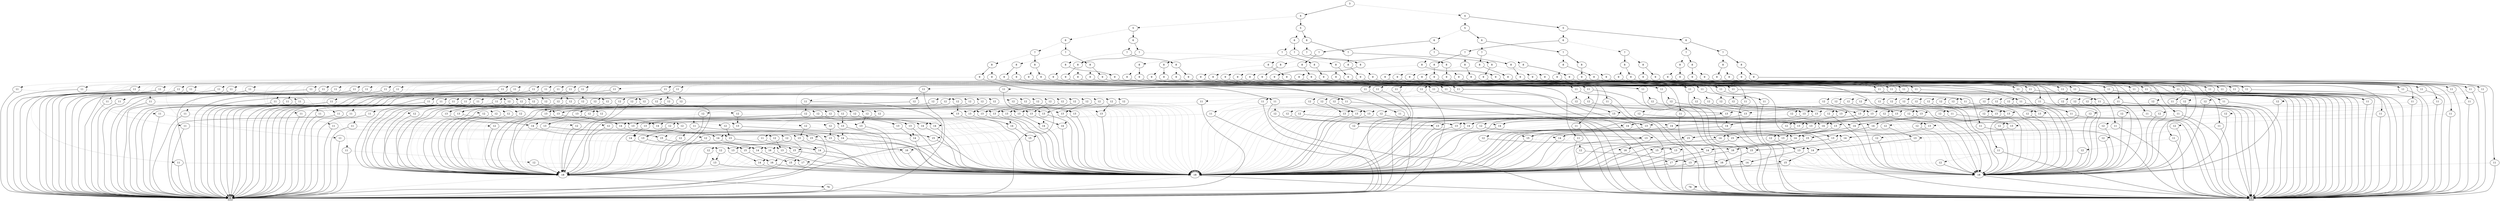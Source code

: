 digraph G {
0 [shape=box, label="0", style=filled, shape=box, height=0.3, width=0.3];
1 [shape=box, label="1", style=filled, shape=box, height=0.3, width=0.3];
179906 [label="3"];
179906 -> 179778 [style=dotted];
179906 -> 179905 [style=filled];
179778 [label="4"];
179778 -> 179700 [style=dotted];
179778 -> 179777 [style=filled];
179700 [label="5"];
179700 -> 179653 [style=dotted];
179700 -> 179699 [style=filled];
179653 [label="6"];
179653 -> 179626 [style=dotted];
179653 -> 179652 [style=filled];
179626 [label="7"];
179626 -> 179611 [style=dotted];
179626 -> 179625 [style=filled];
179611 [label="8"];
179611 -> 179603 [style=dotted];
179611 -> 179610 [style=filled];
179603 [label="9"];
179603 -> 177897 [style=dotted];
179603 -> 179602 [style=filled];
177897 [label="11"];
177897 -> 177896 [style=dotted];
177897 -> 0 [style=filled];
177896 [label="12"];
177896 -> 38 [style=dotted];
177896 -> 177895 [style=filled];
38 [label="18"];
38 -> 0 [style=dotted];
38 -> 1 [style=filled];
177895 [label="18"];
177895 -> 0 [style=dotted];
177895 -> 155 [style=filled];
155 [label="76"];
155 -> 1 [style=dotted];
155 -> 0 [style=filled];
179602 [label="11"];
179602 -> 179601 [style=dotted];
179602 -> 1 [style=filled];
179601 [label="12"];
179601 -> 179600 [style=dotted];
179601 -> 179595 [style=filled];
179600 [label="13"];
179600 -> 179599 [style=dotted];
179600 -> 38 [style=filled];
179599 [label="14"];
179599 -> 179598 [style=dotted];
179599 -> 38 [style=filled];
179598 [label="15"];
179598 -> 179597 [style=dotted];
179598 -> 38 [style=filled];
179597 [label="16"];
179597 -> 179596 [style=dotted];
179597 -> 38 [style=filled];
179596 [label="17"];
179596 -> 179595 [style=dotted];
179596 -> 38 [style=filled];
179595 [label="18"];
179595 -> 154 [style=dotted];
179595 -> 1 [style=filled];
154 [label="76"];
154 -> 0 [style=dotted];
154 -> 1 [style=filled];
179610 [label="9"];
179610 -> 177914 [style=dotted];
179610 -> 179609 [style=filled];
177914 [label="11"];
177914 -> 177913 [style=dotted];
177914 -> 0 [style=filled];
177913 [label="12"];
177913 -> 177912 [style=dotted];
177913 -> 177895 [style=filled];
177912 [label="13"];
177912 -> 177911 [style=dotted];
177912 -> 38 [style=filled];
177911 [label="14"];
177911 -> 177910 [style=dotted];
177911 -> 38 [style=filled];
177910 [label="15"];
177910 -> 177909 [style=dotted];
177910 -> 38 [style=filled];
177909 [label="16"];
177909 -> 177908 [style=dotted];
177909 -> 38 [style=filled];
177908 [label="17"];
177908 -> 177895 [style=dotted];
177908 -> 38 [style=filled];
179609 [label="11"];
179609 -> 179608 [style=dotted];
179609 -> 1 [style=filled];
179608 [label="12"];
179608 -> 179607 [style=dotted];
179608 -> 179595 [style=filled];
179607 [label="13"];
179607 -> 179606 [style=dotted];
179607 -> 38 [style=filled];
179606 [label="14"];
179606 -> 179605 [style=dotted];
179606 -> 38 [style=filled];
179605 [label="15"];
179605 -> 179604 [style=dotted];
179605 -> 38 [style=filled];
179604 [label="16"];
179604 -> 179595 [style=dotted];
179604 -> 38 [style=filled];
179625 [label="8"];
179625 -> 179618 [style=dotted];
179625 -> 179624 [style=filled];
179618 [label="9"];
179618 -> 177930 [style=dotted];
179618 -> 179617 [style=filled];
177930 [label="11"];
177930 -> 177929 [style=dotted];
177930 -> 0 [style=filled];
177929 [label="12"];
177929 -> 177928 [style=dotted];
177929 -> 177895 [style=filled];
177928 [label="13"];
177928 -> 177927 [style=dotted];
177928 -> 38 [style=filled];
177927 [label="14"];
177927 -> 177926 [style=dotted];
177927 -> 38 [style=filled];
177926 [label="15"];
177926 -> 177925 [style=dotted];
177926 -> 38 [style=filled];
177925 [label="16"];
177925 -> 177895 [style=dotted];
177925 -> 38 [style=filled];
179617 [label="11"];
179617 -> 179616 [style=dotted];
179617 -> 1 [style=filled];
179616 [label="12"];
179616 -> 179615 [style=dotted];
179616 -> 179595 [style=filled];
179615 [label="13"];
179615 -> 179614 [style=dotted];
179615 -> 38 [style=filled];
179614 [label="14"];
179614 -> 179613 [style=dotted];
179614 -> 38 [style=filled];
179613 [label="15"];
179613 -> 179612 [style=dotted];
179613 -> 38 [style=filled];
179612 [label="16"];
179612 -> 179595 [style=dotted];
179612 -> 179596 [style=filled];
179624 [label="9"];
179624 -> 177944 [style=dotted];
179624 -> 179623 [style=filled];
177944 [label="11"];
177944 -> 177943 [style=dotted];
177944 -> 0 [style=filled];
177943 [label="12"];
177943 -> 177942 [style=dotted];
177943 -> 177895 [style=filled];
177942 [label="13"];
177942 -> 177941 [style=dotted];
177942 -> 38 [style=filled];
177941 [label="14"];
177941 -> 177940 [style=dotted];
177941 -> 38 [style=filled];
177940 [label="15"];
177940 -> 177939 [style=dotted];
177940 -> 38 [style=filled];
177939 [label="16"];
177939 -> 177895 [style=dotted];
177939 -> 177908 [style=filled];
179623 [label="11"];
179623 -> 179622 [style=dotted];
179623 -> 1 [style=filled];
179622 [label="12"];
179622 -> 179621 [style=dotted];
179622 -> 179595 [style=filled];
179621 [label="13"];
179621 -> 179620 [style=dotted];
179621 -> 38 [style=filled];
179620 [label="14"];
179620 -> 179619 [style=dotted];
179620 -> 38 [style=filled];
179619 [label="15"];
179619 -> 179595 [style=dotted];
179619 -> 38 [style=filled];
179652 [label="7"];
179652 -> 179639 [style=dotted];
179652 -> 179651 [style=filled];
179639 [label="8"];
179639 -> 179632 [style=dotted];
179639 -> 179638 [style=filled];
179632 [label="9"];
179632 -> 177959 [style=dotted];
179632 -> 179631 [style=filled];
177959 [label="11"];
177959 -> 177958 [style=dotted];
177959 -> 0 [style=filled];
177958 [label="12"];
177958 -> 177957 [style=dotted];
177958 -> 177895 [style=filled];
177957 [label="13"];
177957 -> 177956 [style=dotted];
177957 -> 38 [style=filled];
177956 [label="14"];
177956 -> 177955 [style=dotted];
177956 -> 38 [style=filled];
177955 [label="15"];
177955 -> 177895 [style=dotted];
177955 -> 38 [style=filled];
179631 [label="11"];
179631 -> 179630 [style=dotted];
179631 -> 1 [style=filled];
179630 [label="12"];
179630 -> 179629 [style=dotted];
179630 -> 179595 [style=filled];
179629 [label="13"];
179629 -> 179628 [style=dotted];
179629 -> 38 [style=filled];
179628 [label="14"];
179628 -> 179627 [style=dotted];
179628 -> 38 [style=filled];
179627 [label="15"];
179627 -> 179595 [style=dotted];
179627 -> 179597 [style=filled];
179638 [label="9"];
179638 -> 177971 [style=dotted];
179638 -> 179637 [style=filled];
177971 [label="11"];
177971 -> 177970 [style=dotted];
177971 -> 0 [style=filled];
177970 [label="12"];
177970 -> 177969 [style=dotted];
177970 -> 177895 [style=filled];
177969 [label="13"];
177969 -> 177968 [style=dotted];
177969 -> 38 [style=filled];
177968 [label="14"];
177968 -> 177967 [style=dotted];
177968 -> 38 [style=filled];
177967 [label="15"];
177967 -> 177895 [style=dotted];
177967 -> 177909 [style=filled];
179637 [label="11"];
179637 -> 179636 [style=dotted];
179637 -> 1 [style=filled];
179636 [label="12"];
179636 -> 179635 [style=dotted];
179636 -> 179595 [style=filled];
179635 [label="13"];
179635 -> 179634 [style=dotted];
179635 -> 38 [style=filled];
179634 [label="14"];
179634 -> 179633 [style=dotted];
179634 -> 38 [style=filled];
179633 [label="15"];
179633 -> 179595 [style=dotted];
179633 -> 179604 [style=filled];
179651 [label="8"];
179651 -> 179645 [style=dotted];
179651 -> 179650 [style=filled];
179645 [label="9"];
179645 -> 177984 [style=dotted];
179645 -> 179644 [style=filled];
177984 [label="11"];
177984 -> 177983 [style=dotted];
177984 -> 0 [style=filled];
177983 [label="12"];
177983 -> 177982 [style=dotted];
177983 -> 177895 [style=filled];
177982 [label="13"];
177982 -> 177981 [style=dotted];
177982 -> 38 [style=filled];
177981 [label="14"];
177981 -> 177980 [style=dotted];
177981 -> 38 [style=filled];
177980 [label="15"];
177980 -> 177895 [style=dotted];
177980 -> 177925 [style=filled];
179644 [label="11"];
179644 -> 179643 [style=dotted];
179644 -> 1 [style=filled];
179643 [label="12"];
179643 -> 179642 [style=dotted];
179643 -> 179595 [style=filled];
179642 [label="13"];
179642 -> 179641 [style=dotted];
179642 -> 38 [style=filled];
179641 [label="14"];
179641 -> 179640 [style=dotted];
179641 -> 38 [style=filled];
179640 [label="15"];
179640 -> 179595 [style=dotted];
179640 -> 179612 [style=filled];
179650 [label="9"];
179650 -> 177996 [style=dotted];
179650 -> 179649 [style=filled];
177996 [label="11"];
177996 -> 177995 [style=dotted];
177996 -> 0 [style=filled];
177995 [label="12"];
177995 -> 177994 [style=dotted];
177995 -> 177895 [style=filled];
177994 [label="13"];
177994 -> 177993 [style=dotted];
177994 -> 38 [style=filled];
177993 [label="14"];
177993 -> 177992 [style=dotted];
177993 -> 38 [style=filled];
177992 [label="15"];
177992 -> 177895 [style=dotted];
177992 -> 177939 [style=filled];
179649 [label="11"];
179649 -> 179648 [style=dotted];
179649 -> 1 [style=filled];
179648 [label="12"];
179648 -> 179647 [style=dotted];
179648 -> 179595 [style=filled];
179647 [label="13"];
179647 -> 179646 [style=dotted];
179647 -> 38 [style=filled];
179646 [label="14"];
179646 -> 179595 [style=dotted];
179646 -> 38 [style=filled];
179699 [label="6"];
179699 -> 179676 [style=dotted];
179699 -> 179698 [style=filled];
179676 [label="7"];
179676 -> 179664 [style=dotted];
179676 -> 179675 [style=filled];
179664 [label="8"];
179664 -> 179658 [style=dotted];
179664 -> 179663 [style=filled];
179658 [label="9"];
179658 -> 178010 [style=dotted];
179658 -> 179657 [style=filled];
178010 [label="11"];
178010 -> 178009 [style=dotted];
178010 -> 0 [style=filled];
178009 [label="12"];
178009 -> 178008 [style=dotted];
178009 -> 177895 [style=filled];
178008 [label="13"];
178008 -> 178007 [style=dotted];
178008 -> 38 [style=filled];
178007 [label="14"];
178007 -> 177895 [style=dotted];
178007 -> 38 [style=filled];
179657 [label="11"];
179657 -> 179656 [style=dotted];
179657 -> 1 [style=filled];
179656 [label="12"];
179656 -> 179655 [style=dotted];
179656 -> 179595 [style=filled];
179655 [label="13"];
179655 -> 179654 [style=dotted];
179655 -> 38 [style=filled];
179654 [label="14"];
179654 -> 179595 [style=dotted];
179654 -> 179598 [style=filled];
179663 [label="9"];
179663 -> 178020 [style=dotted];
179663 -> 179662 [style=filled];
178020 [label="11"];
178020 -> 178019 [style=dotted];
178020 -> 0 [style=filled];
178019 [label="12"];
178019 -> 178018 [style=dotted];
178019 -> 177895 [style=filled];
178018 [label="13"];
178018 -> 178017 [style=dotted];
178018 -> 38 [style=filled];
178017 [label="14"];
178017 -> 177895 [style=dotted];
178017 -> 177910 [style=filled];
179662 [label="11"];
179662 -> 179661 [style=dotted];
179662 -> 1 [style=filled];
179661 [label="12"];
179661 -> 179660 [style=dotted];
179661 -> 179595 [style=filled];
179660 [label="13"];
179660 -> 179659 [style=dotted];
179660 -> 38 [style=filled];
179659 [label="14"];
179659 -> 179595 [style=dotted];
179659 -> 179605 [style=filled];
179675 [label="8"];
179675 -> 179669 [style=dotted];
179675 -> 179674 [style=filled];
179669 [label="9"];
179669 -> 178031 [style=dotted];
179669 -> 179668 [style=filled];
178031 [label="11"];
178031 -> 178030 [style=dotted];
178031 -> 0 [style=filled];
178030 [label="12"];
178030 -> 178029 [style=dotted];
178030 -> 177895 [style=filled];
178029 [label="13"];
178029 -> 178028 [style=dotted];
178029 -> 38 [style=filled];
178028 [label="14"];
178028 -> 177895 [style=dotted];
178028 -> 177926 [style=filled];
179668 [label="11"];
179668 -> 179667 [style=dotted];
179668 -> 1 [style=filled];
179667 [label="12"];
179667 -> 179666 [style=dotted];
179667 -> 179595 [style=filled];
179666 [label="13"];
179666 -> 179665 [style=dotted];
179666 -> 38 [style=filled];
179665 [label="14"];
179665 -> 179595 [style=dotted];
179665 -> 179613 [style=filled];
179674 [label="9"];
179674 -> 178041 [style=dotted];
179674 -> 179673 [style=filled];
178041 [label="11"];
178041 -> 178040 [style=dotted];
178041 -> 0 [style=filled];
178040 [label="12"];
178040 -> 178039 [style=dotted];
178040 -> 177895 [style=filled];
178039 [label="13"];
178039 -> 178038 [style=dotted];
178039 -> 38 [style=filled];
178038 [label="14"];
178038 -> 177895 [style=dotted];
178038 -> 177940 [style=filled];
179673 [label="11"];
179673 -> 179672 [style=dotted];
179673 -> 1 [style=filled];
179672 [label="12"];
179672 -> 179671 [style=dotted];
179672 -> 179595 [style=filled];
179671 [label="13"];
179671 -> 179670 [style=dotted];
179671 -> 38 [style=filled];
179670 [label="14"];
179670 -> 179595 [style=dotted];
179670 -> 179619 [style=filled];
179698 [label="7"];
179698 -> 179687 [style=dotted];
179698 -> 179697 [style=filled];
179687 [label="8"];
179687 -> 179681 [style=dotted];
179687 -> 179686 [style=filled];
179681 [label="9"];
179681 -> 178053 [style=dotted];
179681 -> 179680 [style=filled];
178053 [label="11"];
178053 -> 178052 [style=dotted];
178053 -> 0 [style=filled];
178052 [label="12"];
178052 -> 178051 [style=dotted];
178052 -> 177895 [style=filled];
178051 [label="13"];
178051 -> 178050 [style=dotted];
178051 -> 38 [style=filled];
178050 [label="14"];
178050 -> 177895 [style=dotted];
178050 -> 177955 [style=filled];
179680 [label="11"];
179680 -> 179679 [style=dotted];
179680 -> 1 [style=filled];
179679 [label="12"];
179679 -> 179678 [style=dotted];
179679 -> 179595 [style=filled];
179678 [label="13"];
179678 -> 179677 [style=dotted];
179678 -> 38 [style=filled];
179677 [label="14"];
179677 -> 179595 [style=dotted];
179677 -> 179627 [style=filled];
179686 [label="9"];
179686 -> 178063 [style=dotted];
179686 -> 179685 [style=filled];
178063 [label="11"];
178063 -> 178062 [style=dotted];
178063 -> 0 [style=filled];
178062 [label="12"];
178062 -> 178061 [style=dotted];
178062 -> 177895 [style=filled];
178061 [label="13"];
178061 -> 178060 [style=dotted];
178061 -> 38 [style=filled];
178060 [label="14"];
178060 -> 177895 [style=dotted];
178060 -> 177967 [style=filled];
179685 [label="11"];
179685 -> 179684 [style=dotted];
179685 -> 1 [style=filled];
179684 [label="12"];
179684 -> 179683 [style=dotted];
179684 -> 179595 [style=filled];
179683 [label="13"];
179683 -> 179682 [style=dotted];
179683 -> 38 [style=filled];
179682 [label="14"];
179682 -> 179595 [style=dotted];
179682 -> 179633 [style=filled];
179697 [label="8"];
179697 -> 179692 [style=dotted];
179697 -> 179696 [style=filled];
179692 [label="9"];
179692 -> 178074 [style=dotted];
179692 -> 179691 [style=filled];
178074 [label="11"];
178074 -> 178073 [style=dotted];
178074 -> 0 [style=filled];
178073 [label="12"];
178073 -> 178072 [style=dotted];
178073 -> 177895 [style=filled];
178072 [label="13"];
178072 -> 178071 [style=dotted];
178072 -> 38 [style=filled];
178071 [label="14"];
178071 -> 177895 [style=dotted];
178071 -> 177980 [style=filled];
179691 [label="11"];
179691 -> 179690 [style=dotted];
179691 -> 1 [style=filled];
179690 [label="12"];
179690 -> 179689 [style=dotted];
179690 -> 179595 [style=filled];
179689 [label="13"];
179689 -> 179688 [style=dotted];
179689 -> 38 [style=filled];
179688 [label="14"];
179688 -> 179595 [style=dotted];
179688 -> 179640 [style=filled];
179696 [label="9"];
179696 -> 178084 [style=dotted];
179696 -> 179695 [style=filled];
178084 [label="11"];
178084 -> 178083 [style=dotted];
178084 -> 0 [style=filled];
178083 [label="12"];
178083 -> 178082 [style=dotted];
178083 -> 177895 [style=filled];
178082 [label="13"];
178082 -> 178081 [style=dotted];
178082 -> 38 [style=filled];
178081 [label="14"];
178081 -> 177895 [style=dotted];
178081 -> 177992 [style=filled];
179695 [label="11"];
179695 -> 179694 [style=dotted];
179695 -> 1 [style=filled];
179694 [label="12"];
179694 -> 179693 [style=dotted];
179694 -> 179595 [style=filled];
179693 [label="13"];
179693 -> 179595 [style=dotted];
179693 -> 38 [style=filled];
179777 [label="5"];
179777 -> 179739 [style=dotted];
179777 -> 179776 [style=filled];
179739 [label="6"];
179739 -> 179719 [style=dotted];
179739 -> 179738 [style=filled];
179719 [label="7"];
179719 -> 179709 [style=dotted];
179719 -> 179718 [style=filled];
179709 [label="8"];
179709 -> 179704 [style=dotted];
179709 -> 179708 [style=filled];
179704 [label="9"];
179704 -> 178097 [style=dotted];
179704 -> 179703 [style=filled];
178097 [label="11"];
178097 -> 178096 [style=dotted];
178097 -> 0 [style=filled];
178096 [label="12"];
178096 -> 178095 [style=dotted];
178096 -> 177895 [style=filled];
178095 [label="13"];
178095 -> 177895 [style=dotted];
178095 -> 38 [style=filled];
179703 [label="11"];
179703 -> 179702 [style=dotted];
179703 -> 1 [style=filled];
179702 [label="12"];
179702 -> 179701 [style=dotted];
179702 -> 179595 [style=filled];
179701 [label="13"];
179701 -> 179595 [style=dotted];
179701 -> 179599 [style=filled];
179708 [label="9"];
179708 -> 178105 [style=dotted];
179708 -> 179707 [style=filled];
178105 [label="11"];
178105 -> 178104 [style=dotted];
178105 -> 0 [style=filled];
178104 [label="12"];
178104 -> 178103 [style=dotted];
178104 -> 177895 [style=filled];
178103 [label="13"];
178103 -> 177895 [style=dotted];
178103 -> 177911 [style=filled];
179707 [label="11"];
179707 -> 179706 [style=dotted];
179707 -> 1 [style=filled];
179706 [label="12"];
179706 -> 179705 [style=dotted];
179706 -> 179595 [style=filled];
179705 [label="13"];
179705 -> 179595 [style=dotted];
179705 -> 179606 [style=filled];
179718 [label="8"];
179718 -> 179713 [style=dotted];
179718 -> 179717 [style=filled];
179713 [label="9"];
179713 -> 178114 [style=dotted];
179713 -> 179712 [style=filled];
178114 [label="11"];
178114 -> 178113 [style=dotted];
178114 -> 0 [style=filled];
178113 [label="12"];
178113 -> 178112 [style=dotted];
178113 -> 177895 [style=filled];
178112 [label="13"];
178112 -> 177895 [style=dotted];
178112 -> 177927 [style=filled];
179712 [label="11"];
179712 -> 179711 [style=dotted];
179712 -> 1 [style=filled];
179711 [label="12"];
179711 -> 179710 [style=dotted];
179711 -> 179595 [style=filled];
179710 [label="13"];
179710 -> 179595 [style=dotted];
179710 -> 179614 [style=filled];
179717 [label="9"];
179717 -> 178122 [style=dotted];
179717 -> 179716 [style=filled];
178122 [label="11"];
178122 -> 178121 [style=dotted];
178122 -> 0 [style=filled];
178121 [label="12"];
178121 -> 178120 [style=dotted];
178121 -> 177895 [style=filled];
178120 [label="13"];
178120 -> 177895 [style=dotted];
178120 -> 177941 [style=filled];
179716 [label="11"];
179716 -> 179715 [style=dotted];
179716 -> 1 [style=filled];
179715 [label="12"];
179715 -> 179714 [style=dotted];
179715 -> 179595 [style=filled];
179714 [label="13"];
179714 -> 179595 [style=dotted];
179714 -> 179620 [style=filled];
179738 [label="7"];
179738 -> 179728 [style=dotted];
179738 -> 179737 [style=filled];
179728 [label="8"];
179728 -> 179723 [style=dotted];
179728 -> 179727 [style=filled];
179723 [label="9"];
179723 -> 178132 [style=dotted];
179723 -> 179722 [style=filled];
178132 [label="11"];
178132 -> 178131 [style=dotted];
178132 -> 0 [style=filled];
178131 [label="12"];
178131 -> 178130 [style=dotted];
178131 -> 177895 [style=filled];
178130 [label="13"];
178130 -> 177895 [style=dotted];
178130 -> 177956 [style=filled];
179722 [label="11"];
179722 -> 179721 [style=dotted];
179722 -> 1 [style=filled];
179721 [label="12"];
179721 -> 179720 [style=dotted];
179721 -> 179595 [style=filled];
179720 [label="13"];
179720 -> 179595 [style=dotted];
179720 -> 179628 [style=filled];
179727 [label="9"];
179727 -> 178140 [style=dotted];
179727 -> 179726 [style=filled];
178140 [label="11"];
178140 -> 178139 [style=dotted];
178140 -> 0 [style=filled];
178139 [label="12"];
178139 -> 178138 [style=dotted];
178139 -> 177895 [style=filled];
178138 [label="13"];
178138 -> 177895 [style=dotted];
178138 -> 177968 [style=filled];
179726 [label="11"];
179726 -> 179725 [style=dotted];
179726 -> 1 [style=filled];
179725 [label="12"];
179725 -> 179724 [style=dotted];
179725 -> 179595 [style=filled];
179724 [label="13"];
179724 -> 179595 [style=dotted];
179724 -> 179634 [style=filled];
179737 [label="8"];
179737 -> 179732 [style=dotted];
179737 -> 179736 [style=filled];
179732 [label="9"];
179732 -> 178149 [style=dotted];
179732 -> 179731 [style=filled];
178149 [label="11"];
178149 -> 178148 [style=dotted];
178149 -> 0 [style=filled];
178148 [label="12"];
178148 -> 178147 [style=dotted];
178148 -> 177895 [style=filled];
178147 [label="13"];
178147 -> 177895 [style=dotted];
178147 -> 177981 [style=filled];
179731 [label="11"];
179731 -> 179730 [style=dotted];
179731 -> 1 [style=filled];
179730 [label="12"];
179730 -> 179729 [style=dotted];
179730 -> 179595 [style=filled];
179729 [label="13"];
179729 -> 179595 [style=dotted];
179729 -> 179641 [style=filled];
179736 [label="9"];
179736 -> 178157 [style=dotted];
179736 -> 179735 [style=filled];
178157 [label="11"];
178157 -> 178156 [style=dotted];
178157 -> 0 [style=filled];
178156 [label="12"];
178156 -> 178155 [style=dotted];
178156 -> 177895 [style=filled];
178155 [label="13"];
178155 -> 177895 [style=dotted];
178155 -> 177993 [style=filled];
179735 [label="11"];
179735 -> 179734 [style=dotted];
179735 -> 1 [style=filled];
179734 [label="12"];
179734 -> 179733 [style=dotted];
179734 -> 179595 [style=filled];
179733 [label="13"];
179733 -> 179595 [style=dotted];
179733 -> 179646 [style=filled];
179776 [label="6"];
179776 -> 179758 [style=dotted];
179776 -> 179775 [style=filled];
179758 [label="7"];
179758 -> 179748 [style=dotted];
179758 -> 179757 [style=filled];
179748 [label="8"];
179748 -> 179743 [style=dotted];
179748 -> 179747 [style=filled];
179743 [label="9"];
179743 -> 178168 [style=dotted];
179743 -> 179742 [style=filled];
178168 [label="11"];
178168 -> 178167 [style=dotted];
178168 -> 0 [style=filled];
178167 [label="12"];
178167 -> 178166 [style=dotted];
178167 -> 177895 [style=filled];
178166 [label="13"];
178166 -> 177895 [style=dotted];
178166 -> 178007 [style=filled];
179742 [label="11"];
179742 -> 179741 [style=dotted];
179742 -> 1 [style=filled];
179741 [label="12"];
179741 -> 179740 [style=dotted];
179741 -> 179595 [style=filled];
179740 [label="13"];
179740 -> 179595 [style=dotted];
179740 -> 179654 [style=filled];
179747 [label="9"];
179747 -> 178176 [style=dotted];
179747 -> 179746 [style=filled];
178176 [label="11"];
178176 -> 178175 [style=dotted];
178176 -> 0 [style=filled];
178175 [label="12"];
178175 -> 178174 [style=dotted];
178175 -> 177895 [style=filled];
178174 [label="13"];
178174 -> 177895 [style=dotted];
178174 -> 178017 [style=filled];
179746 [label="11"];
179746 -> 179745 [style=dotted];
179746 -> 1 [style=filled];
179745 [label="12"];
179745 -> 179744 [style=dotted];
179745 -> 179595 [style=filled];
179744 [label="13"];
179744 -> 179595 [style=dotted];
179744 -> 179659 [style=filled];
179757 [label="8"];
179757 -> 179752 [style=dotted];
179757 -> 179756 [style=filled];
179752 [label="9"];
179752 -> 178185 [style=dotted];
179752 -> 179751 [style=filled];
178185 [label="11"];
178185 -> 178184 [style=dotted];
178185 -> 0 [style=filled];
178184 [label="12"];
178184 -> 178183 [style=dotted];
178184 -> 177895 [style=filled];
178183 [label="13"];
178183 -> 177895 [style=dotted];
178183 -> 178028 [style=filled];
179751 [label="11"];
179751 -> 179750 [style=dotted];
179751 -> 1 [style=filled];
179750 [label="12"];
179750 -> 179749 [style=dotted];
179750 -> 179595 [style=filled];
179749 [label="13"];
179749 -> 179595 [style=dotted];
179749 -> 179665 [style=filled];
179756 [label="9"];
179756 -> 178193 [style=dotted];
179756 -> 179755 [style=filled];
178193 [label="11"];
178193 -> 178192 [style=dotted];
178193 -> 0 [style=filled];
178192 [label="12"];
178192 -> 178191 [style=dotted];
178192 -> 177895 [style=filled];
178191 [label="13"];
178191 -> 177895 [style=dotted];
178191 -> 178038 [style=filled];
179755 [label="11"];
179755 -> 179754 [style=dotted];
179755 -> 1 [style=filled];
179754 [label="12"];
179754 -> 179753 [style=dotted];
179754 -> 179595 [style=filled];
179753 [label="13"];
179753 -> 179595 [style=dotted];
179753 -> 179670 [style=filled];
179775 [label="7"];
179775 -> 179767 [style=dotted];
179775 -> 179774 [style=filled];
179767 [label="8"];
179767 -> 179762 [style=dotted];
179767 -> 179766 [style=filled];
179762 [label="9"];
179762 -> 178203 [style=dotted];
179762 -> 179761 [style=filled];
178203 [label="11"];
178203 -> 178202 [style=dotted];
178203 -> 0 [style=filled];
178202 [label="12"];
178202 -> 178201 [style=dotted];
178202 -> 177895 [style=filled];
178201 [label="13"];
178201 -> 177895 [style=dotted];
178201 -> 178050 [style=filled];
179761 [label="11"];
179761 -> 179760 [style=dotted];
179761 -> 1 [style=filled];
179760 [label="12"];
179760 -> 179759 [style=dotted];
179760 -> 179595 [style=filled];
179759 [label="13"];
179759 -> 179595 [style=dotted];
179759 -> 179677 [style=filled];
179766 [label="9"];
179766 -> 178211 [style=dotted];
179766 -> 179765 [style=filled];
178211 [label="11"];
178211 -> 178210 [style=dotted];
178211 -> 0 [style=filled];
178210 [label="12"];
178210 -> 178209 [style=dotted];
178210 -> 177895 [style=filled];
178209 [label="13"];
178209 -> 177895 [style=dotted];
178209 -> 178060 [style=filled];
179765 [label="11"];
179765 -> 179764 [style=dotted];
179765 -> 1 [style=filled];
179764 [label="12"];
179764 -> 179763 [style=dotted];
179764 -> 179595 [style=filled];
179763 [label="13"];
179763 -> 179595 [style=dotted];
179763 -> 179682 [style=filled];
179774 [label="8"];
179774 -> 179771 [style=dotted];
179774 -> 179773 [style=filled];
179771 [label="9"];
179771 -> 178220 [style=dotted];
179771 -> 179770 [style=filled];
178220 [label="11"];
178220 -> 178219 [style=dotted];
178220 -> 0 [style=filled];
178219 [label="12"];
178219 -> 178218 [style=dotted];
178219 -> 177895 [style=filled];
178218 [label="13"];
178218 -> 177895 [style=dotted];
178218 -> 178071 [style=filled];
179770 [label="11"];
179770 -> 179769 [style=dotted];
179770 -> 1 [style=filled];
179769 [label="12"];
179769 -> 179768 [style=dotted];
179769 -> 179595 [style=filled];
179768 [label="13"];
179768 -> 179595 [style=dotted];
179768 -> 179688 [style=filled];
179773 [label="9"];
179773 -> 178228 [style=dotted];
179773 -> 179772 [style=filled];
178228 [label="11"];
178228 -> 178227 [style=dotted];
178228 -> 0 [style=filled];
178227 [label="12"];
178227 -> 178226 [style=dotted];
178227 -> 177895 [style=filled];
178226 [label="13"];
178226 -> 177895 [style=dotted];
178226 -> 178081 [style=filled];
179772 [label="11"];
179772 -> 179595 [style=dotted];
179772 -> 1 [style=filled];
179905 [label="4"];
179905 -> 179841 [style=dotted];
179905 -> 179904 [style=filled];
179841 [label="5"];
179841 -> 179809 [style=dotted];
179841 -> 179840 [style=filled];
179809 [label="6"];
179809 -> 179793 [style=dotted];
179809 -> 179808 [style=filled];
179793 [label="7"];
179793 -> 179785 [style=dotted];
179793 -> 179792 [style=filled];
179785 [label="8"];
179785 -> 179781 [style=dotted];
179785 -> 179784 [style=filled];
179781 [label="9"];
179781 -> 178239 [style=dotted];
179781 -> 179780 [style=filled];
178239 [label="11"];
178239 -> 38 [style=dotted];
178239 -> 0 [style=filled];
179780 [label="11"];
179780 -> 179779 [style=dotted];
179780 -> 1 [style=filled];
179779 [label="12"];
179779 -> 38 [style=dotted];
179779 -> 179600 [style=filled];
179784 [label="9"];
179784 -> 178245 [style=dotted];
179784 -> 179783 [style=filled];
178245 [label="11"];
178245 -> 178244 [style=dotted];
178245 -> 0 [style=filled];
178244 [label="12"];
178244 -> 38 [style=dotted];
178244 -> 177912 [style=filled];
179783 [label="11"];
179783 -> 179782 [style=dotted];
179783 -> 1 [style=filled];
179782 [label="12"];
179782 -> 38 [style=dotted];
179782 -> 179607 [style=filled];
179792 [label="8"];
179792 -> 179788 [style=dotted];
179792 -> 179791 [style=filled];
179788 [label="9"];
179788 -> 178252 [style=dotted];
179788 -> 179787 [style=filled];
178252 [label="11"];
178252 -> 178251 [style=dotted];
178252 -> 0 [style=filled];
178251 [label="12"];
178251 -> 38 [style=dotted];
178251 -> 177928 [style=filled];
179787 [label="11"];
179787 -> 179786 [style=dotted];
179787 -> 1 [style=filled];
179786 [label="12"];
179786 -> 38 [style=dotted];
179786 -> 179615 [style=filled];
179791 [label="9"];
179791 -> 178258 [style=dotted];
179791 -> 179790 [style=filled];
178258 [label="11"];
178258 -> 178257 [style=dotted];
178258 -> 0 [style=filled];
178257 [label="12"];
178257 -> 38 [style=dotted];
178257 -> 177942 [style=filled];
179790 [label="11"];
179790 -> 179789 [style=dotted];
179790 -> 1 [style=filled];
179789 [label="12"];
179789 -> 38 [style=dotted];
179789 -> 179621 [style=filled];
179808 [label="7"];
179808 -> 179800 [style=dotted];
179808 -> 179807 [style=filled];
179800 [label="8"];
179800 -> 179796 [style=dotted];
179800 -> 179799 [style=filled];
179796 [label="9"];
179796 -> 178266 [style=dotted];
179796 -> 179795 [style=filled];
178266 [label="11"];
178266 -> 178265 [style=dotted];
178266 -> 0 [style=filled];
178265 [label="12"];
178265 -> 38 [style=dotted];
178265 -> 177957 [style=filled];
179795 [label="11"];
179795 -> 179794 [style=dotted];
179795 -> 1 [style=filled];
179794 [label="12"];
179794 -> 38 [style=dotted];
179794 -> 179629 [style=filled];
179799 [label="9"];
179799 -> 178272 [style=dotted];
179799 -> 179798 [style=filled];
178272 [label="11"];
178272 -> 178271 [style=dotted];
178272 -> 0 [style=filled];
178271 [label="12"];
178271 -> 38 [style=dotted];
178271 -> 177969 [style=filled];
179798 [label="11"];
179798 -> 179797 [style=dotted];
179798 -> 1 [style=filled];
179797 [label="12"];
179797 -> 38 [style=dotted];
179797 -> 179635 [style=filled];
179807 [label="8"];
179807 -> 179803 [style=dotted];
179807 -> 179806 [style=filled];
179803 [label="9"];
179803 -> 178279 [style=dotted];
179803 -> 179802 [style=filled];
178279 [label="11"];
178279 -> 178278 [style=dotted];
178279 -> 0 [style=filled];
178278 [label="12"];
178278 -> 38 [style=dotted];
178278 -> 177982 [style=filled];
179802 [label="11"];
179802 -> 179801 [style=dotted];
179802 -> 1 [style=filled];
179801 [label="12"];
179801 -> 38 [style=dotted];
179801 -> 179642 [style=filled];
179806 [label="9"];
179806 -> 178285 [style=dotted];
179806 -> 179805 [style=filled];
178285 [label="11"];
178285 -> 178284 [style=dotted];
178285 -> 0 [style=filled];
178284 [label="12"];
178284 -> 38 [style=dotted];
178284 -> 177994 [style=filled];
179805 [label="11"];
179805 -> 179804 [style=dotted];
179805 -> 1 [style=filled];
179804 [label="12"];
179804 -> 38 [style=dotted];
179804 -> 179647 [style=filled];
179840 [label="6"];
179840 -> 179824 [style=dotted];
179840 -> 179839 [style=filled];
179824 [label="7"];
179824 -> 179816 [style=dotted];
179824 -> 179823 [style=filled];
179816 [label="8"];
179816 -> 179812 [style=dotted];
179816 -> 179815 [style=filled];
179812 [label="9"];
179812 -> 178294 [style=dotted];
179812 -> 179811 [style=filled];
178294 [label="11"];
178294 -> 178293 [style=dotted];
178294 -> 0 [style=filled];
178293 [label="12"];
178293 -> 38 [style=dotted];
178293 -> 178008 [style=filled];
179811 [label="11"];
179811 -> 179810 [style=dotted];
179811 -> 1 [style=filled];
179810 [label="12"];
179810 -> 38 [style=dotted];
179810 -> 179655 [style=filled];
179815 [label="9"];
179815 -> 178300 [style=dotted];
179815 -> 179814 [style=filled];
178300 [label="11"];
178300 -> 178299 [style=dotted];
178300 -> 0 [style=filled];
178299 [label="12"];
178299 -> 38 [style=dotted];
178299 -> 178018 [style=filled];
179814 [label="11"];
179814 -> 179813 [style=dotted];
179814 -> 1 [style=filled];
179813 [label="12"];
179813 -> 38 [style=dotted];
179813 -> 179660 [style=filled];
179823 [label="8"];
179823 -> 179819 [style=dotted];
179823 -> 179822 [style=filled];
179819 [label="9"];
179819 -> 178307 [style=dotted];
179819 -> 179818 [style=filled];
178307 [label="11"];
178307 -> 178306 [style=dotted];
178307 -> 0 [style=filled];
178306 [label="12"];
178306 -> 38 [style=dotted];
178306 -> 178029 [style=filled];
179818 [label="11"];
179818 -> 179817 [style=dotted];
179818 -> 1 [style=filled];
179817 [label="12"];
179817 -> 38 [style=dotted];
179817 -> 179666 [style=filled];
179822 [label="9"];
179822 -> 178313 [style=dotted];
179822 -> 179821 [style=filled];
178313 [label="11"];
178313 -> 178312 [style=dotted];
178313 -> 0 [style=filled];
178312 [label="12"];
178312 -> 38 [style=dotted];
178312 -> 178039 [style=filled];
179821 [label="11"];
179821 -> 179820 [style=dotted];
179821 -> 1 [style=filled];
179820 [label="12"];
179820 -> 38 [style=dotted];
179820 -> 179671 [style=filled];
179839 [label="7"];
179839 -> 179831 [style=dotted];
179839 -> 179838 [style=filled];
179831 [label="8"];
179831 -> 179827 [style=dotted];
179831 -> 179830 [style=filled];
179827 [label="9"];
179827 -> 178321 [style=dotted];
179827 -> 179826 [style=filled];
178321 [label="11"];
178321 -> 178320 [style=dotted];
178321 -> 0 [style=filled];
178320 [label="12"];
178320 -> 38 [style=dotted];
178320 -> 178051 [style=filled];
179826 [label="11"];
179826 -> 179825 [style=dotted];
179826 -> 1 [style=filled];
179825 [label="12"];
179825 -> 38 [style=dotted];
179825 -> 179678 [style=filled];
179830 [label="9"];
179830 -> 178327 [style=dotted];
179830 -> 179829 [style=filled];
178327 [label="11"];
178327 -> 178326 [style=dotted];
178327 -> 0 [style=filled];
178326 [label="12"];
178326 -> 38 [style=dotted];
178326 -> 178061 [style=filled];
179829 [label="11"];
179829 -> 179828 [style=dotted];
179829 -> 1 [style=filled];
179828 [label="12"];
179828 -> 38 [style=dotted];
179828 -> 179683 [style=filled];
179838 [label="8"];
179838 -> 179834 [style=dotted];
179838 -> 179837 [style=filled];
179834 [label="9"];
179834 -> 178334 [style=dotted];
179834 -> 179833 [style=filled];
178334 [label="11"];
178334 -> 178333 [style=dotted];
178334 -> 0 [style=filled];
178333 [label="12"];
178333 -> 38 [style=dotted];
178333 -> 178072 [style=filled];
179833 [label="11"];
179833 -> 179832 [style=dotted];
179833 -> 1 [style=filled];
179832 [label="12"];
179832 -> 38 [style=dotted];
179832 -> 179689 [style=filled];
179837 [label="9"];
179837 -> 178340 [style=dotted];
179837 -> 179836 [style=filled];
178340 [label="11"];
178340 -> 178339 [style=dotted];
178340 -> 0 [style=filled];
178339 [label="12"];
178339 -> 38 [style=dotted];
178339 -> 178082 [style=filled];
179836 [label="11"];
179836 -> 179835 [style=dotted];
179836 -> 1 [style=filled];
179835 [label="12"];
179835 -> 38 [style=dotted];
179835 -> 179693 [style=filled];
179904 [label="5"];
179904 -> 179872 [style=dotted];
179904 -> 179903 [style=filled];
179872 [label="6"];
179872 -> 179856 [style=dotted];
179872 -> 179871 [style=filled];
179856 [label="7"];
179856 -> 179848 [style=dotted];
179856 -> 179855 [style=filled];
179848 [label="8"];
179848 -> 179844 [style=dotted];
179848 -> 179847 [style=filled];
179844 [label="9"];
179844 -> 178350 [style=dotted];
179844 -> 179843 [style=filled];
178350 [label="11"];
178350 -> 178349 [style=dotted];
178350 -> 0 [style=filled];
178349 [label="12"];
178349 -> 38 [style=dotted];
178349 -> 178095 [style=filled];
179843 [label="11"];
179843 -> 179842 [style=dotted];
179843 -> 1 [style=filled];
179842 [label="12"];
179842 -> 38 [style=dotted];
179842 -> 179701 [style=filled];
179847 [label="9"];
179847 -> 178356 [style=dotted];
179847 -> 179846 [style=filled];
178356 [label="11"];
178356 -> 178355 [style=dotted];
178356 -> 0 [style=filled];
178355 [label="12"];
178355 -> 38 [style=dotted];
178355 -> 178103 [style=filled];
179846 [label="11"];
179846 -> 179845 [style=dotted];
179846 -> 1 [style=filled];
179845 [label="12"];
179845 -> 38 [style=dotted];
179845 -> 179705 [style=filled];
179855 [label="8"];
179855 -> 179851 [style=dotted];
179855 -> 179854 [style=filled];
179851 [label="9"];
179851 -> 178363 [style=dotted];
179851 -> 179850 [style=filled];
178363 [label="11"];
178363 -> 178362 [style=dotted];
178363 -> 0 [style=filled];
178362 [label="12"];
178362 -> 38 [style=dotted];
178362 -> 178112 [style=filled];
179850 [label="11"];
179850 -> 179849 [style=dotted];
179850 -> 1 [style=filled];
179849 [label="12"];
179849 -> 38 [style=dotted];
179849 -> 179710 [style=filled];
179854 [label="9"];
179854 -> 178369 [style=dotted];
179854 -> 179853 [style=filled];
178369 [label="11"];
178369 -> 178368 [style=dotted];
178369 -> 0 [style=filled];
178368 [label="12"];
178368 -> 38 [style=dotted];
178368 -> 178120 [style=filled];
179853 [label="11"];
179853 -> 179852 [style=dotted];
179853 -> 1 [style=filled];
179852 [label="12"];
179852 -> 38 [style=dotted];
179852 -> 179714 [style=filled];
179871 [label="7"];
179871 -> 179863 [style=dotted];
179871 -> 179870 [style=filled];
179863 [label="8"];
179863 -> 179859 [style=dotted];
179863 -> 179862 [style=filled];
179859 [label="9"];
179859 -> 178377 [style=dotted];
179859 -> 179858 [style=filled];
178377 [label="11"];
178377 -> 178376 [style=dotted];
178377 -> 0 [style=filled];
178376 [label="12"];
178376 -> 38 [style=dotted];
178376 -> 178130 [style=filled];
179858 [label="11"];
179858 -> 179857 [style=dotted];
179858 -> 1 [style=filled];
179857 [label="12"];
179857 -> 38 [style=dotted];
179857 -> 179720 [style=filled];
179862 [label="9"];
179862 -> 178383 [style=dotted];
179862 -> 179861 [style=filled];
178383 [label="11"];
178383 -> 178382 [style=dotted];
178383 -> 0 [style=filled];
178382 [label="12"];
178382 -> 38 [style=dotted];
178382 -> 178138 [style=filled];
179861 [label="11"];
179861 -> 179860 [style=dotted];
179861 -> 1 [style=filled];
179860 [label="12"];
179860 -> 38 [style=dotted];
179860 -> 179724 [style=filled];
179870 [label="8"];
179870 -> 179866 [style=dotted];
179870 -> 179869 [style=filled];
179866 [label="9"];
179866 -> 178390 [style=dotted];
179866 -> 179865 [style=filled];
178390 [label="11"];
178390 -> 178389 [style=dotted];
178390 -> 0 [style=filled];
178389 [label="12"];
178389 -> 38 [style=dotted];
178389 -> 178147 [style=filled];
179865 [label="11"];
179865 -> 179864 [style=dotted];
179865 -> 1 [style=filled];
179864 [label="12"];
179864 -> 38 [style=dotted];
179864 -> 179729 [style=filled];
179869 [label="9"];
179869 -> 178396 [style=dotted];
179869 -> 179868 [style=filled];
178396 [label="11"];
178396 -> 178395 [style=dotted];
178396 -> 0 [style=filled];
178395 [label="12"];
178395 -> 38 [style=dotted];
178395 -> 178155 [style=filled];
179868 [label="11"];
179868 -> 179867 [style=dotted];
179868 -> 1 [style=filled];
179867 [label="12"];
179867 -> 38 [style=dotted];
179867 -> 179733 [style=filled];
179903 [label="6"];
179903 -> 179887 [style=dotted];
179903 -> 179902 [style=filled];
179887 [label="7"];
179887 -> 179879 [style=dotted];
179887 -> 179886 [style=filled];
179879 [label="8"];
179879 -> 179875 [style=dotted];
179879 -> 179878 [style=filled];
179875 [label="9"];
179875 -> 178405 [style=dotted];
179875 -> 179874 [style=filled];
178405 [label="11"];
178405 -> 178404 [style=dotted];
178405 -> 0 [style=filled];
178404 [label="12"];
178404 -> 38 [style=dotted];
178404 -> 178166 [style=filled];
179874 [label="11"];
179874 -> 179873 [style=dotted];
179874 -> 1 [style=filled];
179873 [label="12"];
179873 -> 38 [style=dotted];
179873 -> 179740 [style=filled];
179878 [label="9"];
179878 -> 178411 [style=dotted];
179878 -> 179877 [style=filled];
178411 [label="11"];
178411 -> 178410 [style=dotted];
178411 -> 0 [style=filled];
178410 [label="12"];
178410 -> 38 [style=dotted];
178410 -> 178174 [style=filled];
179877 [label="11"];
179877 -> 179876 [style=dotted];
179877 -> 1 [style=filled];
179876 [label="12"];
179876 -> 38 [style=dotted];
179876 -> 179744 [style=filled];
179886 [label="8"];
179886 -> 179882 [style=dotted];
179886 -> 179885 [style=filled];
179882 [label="9"];
179882 -> 178418 [style=dotted];
179882 -> 179881 [style=filled];
178418 [label="11"];
178418 -> 178417 [style=dotted];
178418 -> 0 [style=filled];
178417 [label="12"];
178417 -> 38 [style=dotted];
178417 -> 178183 [style=filled];
179881 [label="11"];
179881 -> 179880 [style=dotted];
179881 -> 1 [style=filled];
179880 [label="12"];
179880 -> 38 [style=dotted];
179880 -> 179749 [style=filled];
179885 [label="9"];
179885 -> 178424 [style=dotted];
179885 -> 179884 [style=filled];
178424 [label="11"];
178424 -> 178423 [style=dotted];
178424 -> 0 [style=filled];
178423 [label="12"];
178423 -> 38 [style=dotted];
178423 -> 178191 [style=filled];
179884 [label="11"];
179884 -> 179883 [style=dotted];
179884 -> 1 [style=filled];
179883 [label="12"];
179883 -> 38 [style=dotted];
179883 -> 179753 [style=filled];
179902 [label="7"];
179902 -> 179894 [style=dotted];
179902 -> 179901 [style=filled];
179894 [label="8"];
179894 -> 179890 [style=dotted];
179894 -> 179893 [style=filled];
179890 [label="9"];
179890 -> 178432 [style=dotted];
179890 -> 179889 [style=filled];
178432 [label="11"];
178432 -> 178431 [style=dotted];
178432 -> 0 [style=filled];
178431 [label="12"];
178431 -> 38 [style=dotted];
178431 -> 178201 [style=filled];
179889 [label="11"];
179889 -> 179888 [style=dotted];
179889 -> 1 [style=filled];
179888 [label="12"];
179888 -> 38 [style=dotted];
179888 -> 179759 [style=filled];
179893 [label="9"];
179893 -> 178438 [style=dotted];
179893 -> 179892 [style=filled];
178438 [label="11"];
178438 -> 178437 [style=dotted];
178438 -> 0 [style=filled];
178437 [label="12"];
178437 -> 38 [style=dotted];
178437 -> 178209 [style=filled];
179892 [label="11"];
179892 -> 179891 [style=dotted];
179892 -> 1 [style=filled];
179891 [label="12"];
179891 -> 38 [style=dotted];
179891 -> 179763 [style=filled];
179901 [label="8"];
179901 -> 179897 [style=dotted];
179901 -> 179900 [style=filled];
179897 [label="9"];
179897 -> 178445 [style=dotted];
179897 -> 179896 [style=filled];
178445 [label="11"];
178445 -> 178444 [style=dotted];
178445 -> 0 [style=filled];
178444 [label="12"];
178444 -> 38 [style=dotted];
178444 -> 178218 [style=filled];
179896 [label="11"];
179896 -> 179895 [style=dotted];
179896 -> 1 [style=filled];
179895 [label="12"];
179895 -> 38 [style=dotted];
179895 -> 179768 [style=filled];
179900 [label="9"];
179900 -> 178451 [style=dotted];
179900 -> 179899 [style=filled];
178451 [label="11"];
178451 -> 178450 [style=dotted];
178451 -> 0 [style=filled];
178450 [label="12"];
178450 -> 38 [style=dotted];
178450 -> 178226 [style=filled];
179899 [label="11"];
179899 -> 179898 [style=dotted];
179899 -> 1 [style=filled];
179898 [label="12"];
179898 -> 38 [style=dotted];
179898 -> 179595 [style=filled];
}
